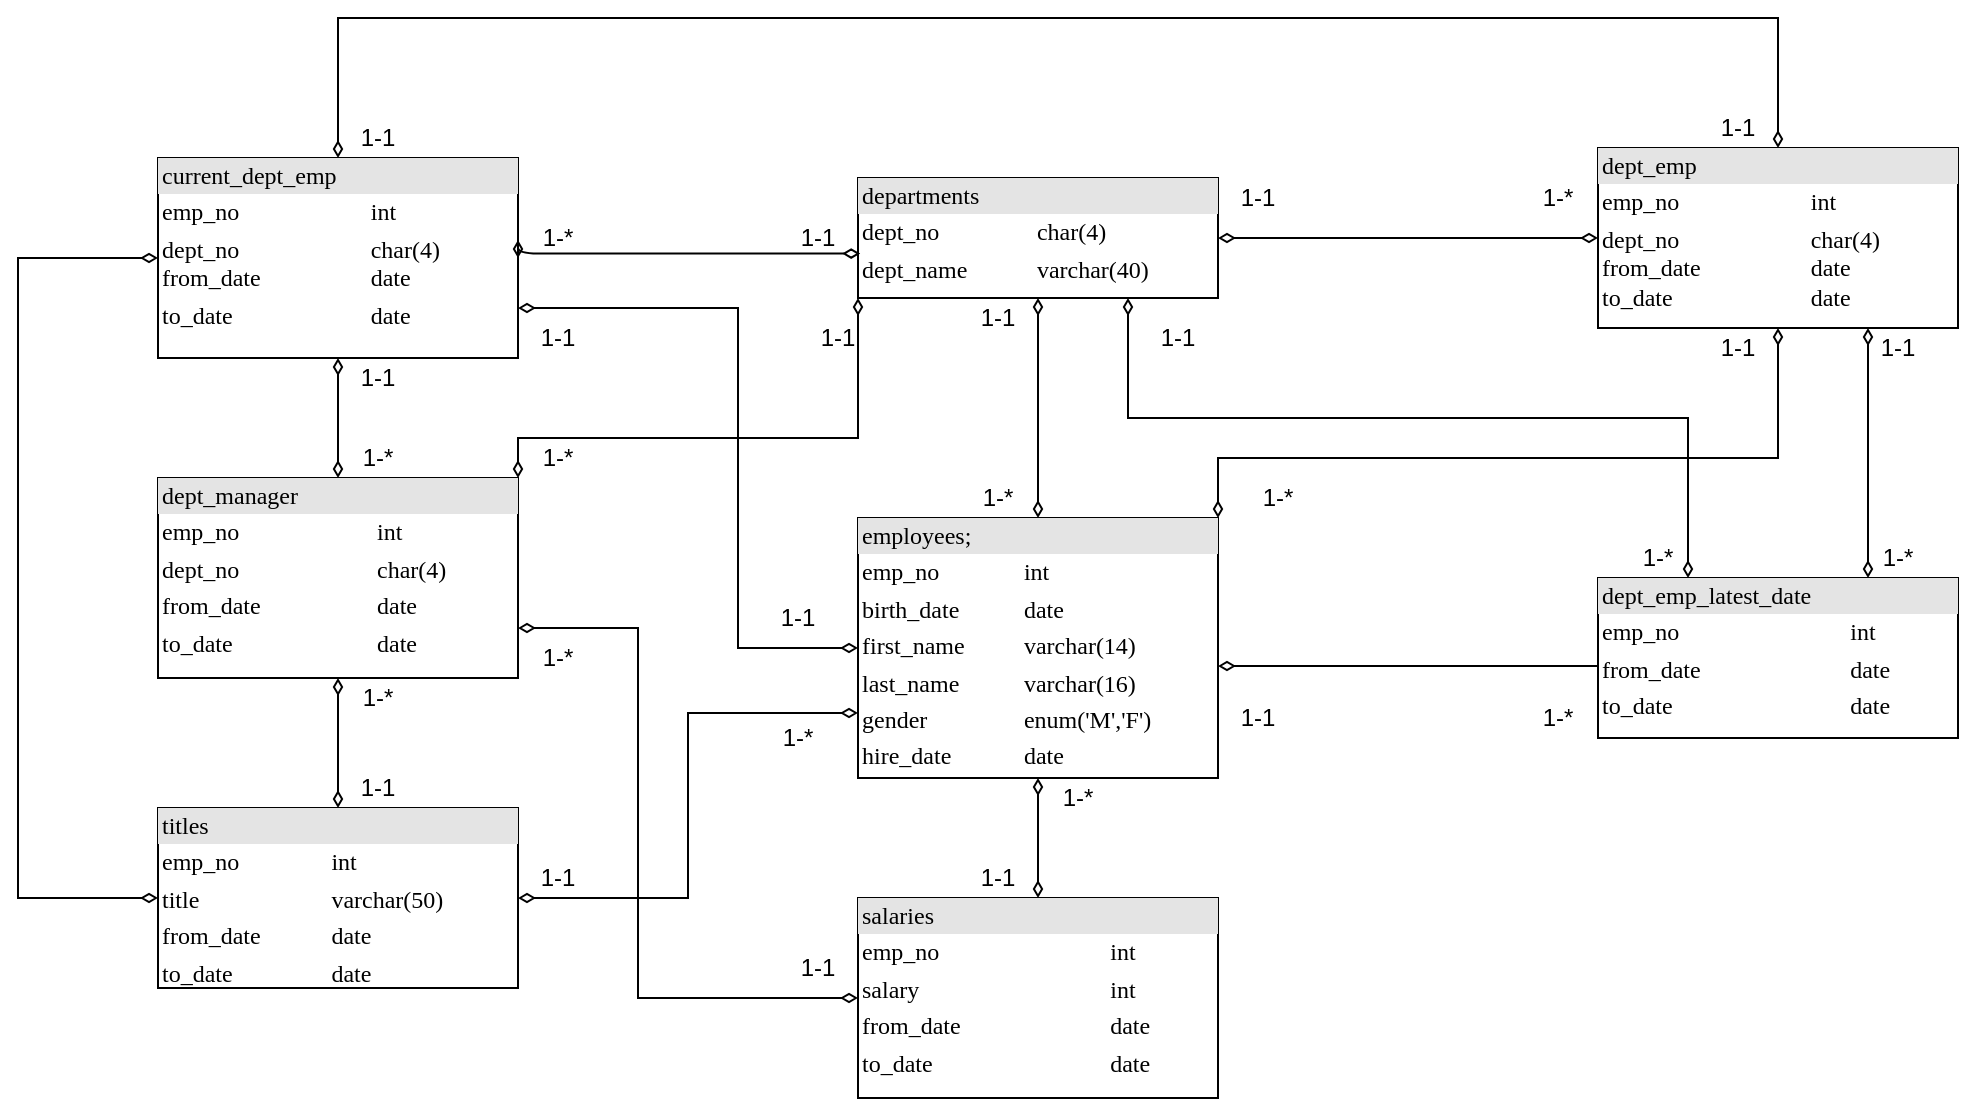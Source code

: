 <mxfile version="13.7.7" type="github">
  <diagram name="Page-1" id="2ca16b54-16f6-2749-3443-fa8db7711227">
    <mxGraphModel dx="872" dy="400" grid="1" gridSize="10" guides="1" tooltips="1" connect="1" arrows="1" fold="1" page="1" pageScale="1" pageWidth="1100" pageHeight="850" background="#ffffff" math="0" shadow="0">
      <root>
        <mxCell id="0" />
        <mxCell id="1" parent="0" />
        <mxCell id="2ed32ef02a7f4228-1" value="&lt;div style=&quot;box-sizing: border-box ; width: 100% ; background: #e4e4e4 ; padding: 2px&quot;&gt;current_dept_emp&lt;/div&gt;&lt;table style=&quot;width: 100% ; font-size: 1em&quot; cellspacing=&quot;0&quot; cellpadding=&quot;2&quot;&gt;&lt;tbody&gt;&lt;tr&gt;&lt;td&gt;emp_no&lt;br&gt;&lt;/td&gt;&lt;td&gt;int&lt;/td&gt;&lt;/tr&gt;&lt;tr&gt;&lt;td&gt;dept_no&lt;br&gt;from_date&lt;br&gt;&lt;/td&gt;&lt;td&gt;char(4)&lt;br&gt;date&lt;br&gt;&lt;/td&gt;&lt;/tr&gt;&lt;tr&gt;&lt;td&gt;to_date&lt;br&gt;&lt;/td&gt;&lt;td&gt;date&lt;/td&gt;&lt;/tr&gt;&lt;/tbody&gt;&lt;/table&gt;" style="verticalAlign=top;align=left;overflow=fill;html=1;rounded=0;shadow=0;comic=0;labelBackgroundColor=none;strokeWidth=1;fontFamily=Verdana;fontSize=12" parent="1" vertex="1">
          <mxGeometry x="110" y="100" width="180" height="100" as="geometry" />
        </mxCell>
        <mxCell id="2ed32ef02a7f4228-18" style="edgeStyle=orthogonalEdgeStyle;html=1;entryX=0.5;entryY=0;labelBackgroundColor=none;startArrow=diamondThin;endArrow=diamondThin;fontFamily=Verdana;fontSize=12;align=left;endFill=0;startFill=0;" parent="1" source="2ed32ef02a7f4228-2" target="2ed32ef02a7f4228-8" edge="1">
          <mxGeometry relative="1" as="geometry" />
        </mxCell>
        <mxCell id="2ed32ef02a7f4228-19" style="edgeStyle=orthogonalEdgeStyle;html=1;labelBackgroundColor=none;startArrow=diamondThin;endArrow=diamondThin;fontFamily=Verdana;fontSize=12;align=left;entryX=0.5;entryY=1;entryDx=0;entryDy=0;endFill=0;startFill=0;" parent="1" target="2ed32ef02a7f4228-10" edge="1">
          <mxGeometry relative="1" as="geometry">
            <Array as="points">
              <mxPoint x="920" y="354" />
            </Array>
            <mxPoint x="640" y="354" as="sourcePoint" />
          </mxGeometry>
        </mxCell>
        <mxCell id="2ed32ef02a7f4228-20" style="edgeStyle=orthogonalEdgeStyle;html=1;labelBackgroundColor=none;startArrow=diamondThin;endArrow=diamondThin;fontFamily=Verdana;fontSize=12;align=left;rounded=0;endFill=0;startFill=0;" parent="1" source="2ed32ef02a7f4228-2" target="2ed32ef02a7f4228-11" edge="1">
          <mxGeometry relative="1" as="geometry" />
        </mxCell>
        <mxCell id="2ed32ef02a7f4228-2" value="&lt;div style=&quot;box-sizing: border-box ; width: 100% ; background: #e4e4e4 ; padding: 2px&quot;&gt;departments&lt;/div&gt;&lt;table style=&quot;width: 100% ; font-size: 1em&quot; cellspacing=&quot;0&quot; cellpadding=&quot;2&quot;&gt;&lt;tbody&gt;&lt;tr&gt;&lt;td&gt;dept_no&lt;/td&gt;&lt;td&gt;char(4)&lt;/td&gt;&lt;/tr&gt;&lt;tr&gt;&lt;td&gt;dept_name&lt;/td&gt;&lt;td&gt;varchar(40)&lt;/td&gt;&lt;/tr&gt;&lt;tr&gt;&lt;td&gt;&lt;br&gt;&lt;/td&gt;&lt;td&gt;&lt;br&gt;&lt;/td&gt;&lt;/tr&gt;&lt;tr&gt;&lt;td&gt;&lt;br&gt;&lt;/td&gt;&lt;td&gt;&lt;br&gt;&lt;/td&gt;&lt;/tr&gt;&lt;tr&gt;&lt;td&gt;&lt;br&gt;&lt;/td&gt;&lt;td&gt;&lt;br&gt;&lt;/td&gt;&lt;/tr&gt;&lt;tr&gt;&lt;td&gt;&lt;br&gt;&lt;/td&gt;&lt;td&gt;&lt;br&gt;&lt;/td&gt;&lt;/tr&gt;&lt;/tbody&gt;&lt;/table&gt;" style="verticalAlign=top;align=left;overflow=fill;html=1;rounded=0;shadow=0;comic=0;labelBackgroundColor=none;strokeWidth=1;fontFamily=Verdana;fontSize=12" parent="1" vertex="1">
          <mxGeometry x="460" y="110" width="180" height="60" as="geometry" />
        </mxCell>
        <mxCell id="2ed32ef02a7f4228-22" style="edgeStyle=orthogonalEdgeStyle;html=1;exitX=0;exitY=0.75;entryX=1;entryY=0.5;labelBackgroundColor=none;startArrow=diamondThin;endArrow=diamondThin;fontFamily=Verdana;fontSize=12;align=left;jumpSize=0;rounded=0;endFill=0;startFill=0;" parent="1" source="2ed32ef02a7f4228-8" target="2ed32ef02a7f4228-3" edge="1">
          <mxGeometry relative="1" as="geometry" />
        </mxCell>
        <mxCell id="2ed32ef02a7f4228-3" value="&lt;div style=&quot;box-sizing: border-box ; width: 100% ; background: #e4e4e4 ; padding: 2px&quot;&gt;titles&lt;/div&gt;&lt;table style=&quot;width: 100% ; font-size: 1em&quot; cellspacing=&quot;0&quot; cellpadding=&quot;2&quot;&gt;&lt;tbody&gt;&lt;tr&gt;&lt;td&gt;emp_no&lt;/td&gt;&lt;td&gt;int&lt;/td&gt;&lt;/tr&gt;&lt;tr&gt;&lt;td&gt;title&lt;/td&gt;&lt;td&gt;varchar(50)&lt;/td&gt;&lt;/tr&gt;&lt;tr&gt;&lt;td&gt;from_date&lt;/td&gt;&lt;td&gt;date&lt;/td&gt;&lt;/tr&gt;&lt;tr&gt;&lt;td&gt;to_date&lt;/td&gt;&lt;td&gt;date&lt;br&gt;&lt;/td&gt;&lt;/tr&gt;&lt;/tbody&gt;&lt;/table&gt;" style="verticalAlign=top;align=left;overflow=fill;html=1;rounded=0;shadow=0;comic=0;labelBackgroundColor=none;strokeWidth=1;fontFamily=Verdana;fontSize=12" parent="1" vertex="1">
          <mxGeometry x="110" y="425" width="180" height="90" as="geometry" />
        </mxCell>
        <mxCell id="2ed32ef02a7f4228-15" style="edgeStyle=orthogonalEdgeStyle;html=1;entryX=0.5;entryY=0;labelBackgroundColor=none;startArrow=diamondThin;endArrow=diamondThin;fontFamily=Verdana;fontSize=12;align=left;entryDx=0;entryDy=0;endFill=0;startFill=0;exitX=0.5;exitY=1;exitDx=0;exitDy=0;" parent="1" source="2ed32ef02a7f4228-5" target="2ed32ef02a7f4228-3" edge="1">
          <mxGeometry relative="1" as="geometry">
            <mxPoint x="190" y="410" as="targetPoint" />
            <Array as="points">
              <mxPoint x="200" y="425" />
            </Array>
          </mxGeometry>
        </mxCell>
        <mxCell id="2ed32ef02a7f4228-5" value="&lt;div style=&quot;box-sizing: border-box ; width: 100% ; background: #e4e4e4 ; padding: 2px&quot;&gt;dept_manager&lt;/div&gt;&lt;table style=&quot;width: 100% ; font-size: 1em&quot; cellspacing=&quot;0&quot; cellpadding=&quot;2&quot;&gt;&lt;tbody&gt;&lt;tr&gt;&lt;td&gt;emp_no&lt;/td&gt;&lt;td&gt;&lt;br&gt;&lt;/td&gt;&lt;td&gt;int&lt;/td&gt;&lt;/tr&gt;&lt;tr&gt;&lt;td&gt;dept_no&lt;/td&gt;&lt;td&gt;&lt;br&gt;&lt;/td&gt;&lt;td&gt;char(4)&lt;/td&gt;&lt;/tr&gt;&lt;tr&gt;&lt;td&gt;from_date&lt;br&gt;&lt;/td&gt;&lt;td&gt;&lt;br&gt;&lt;/td&gt;&lt;td&gt;date &lt;br&gt;&lt;/td&gt;&lt;/tr&gt;&lt;tr&gt;&lt;td&gt;to_date&lt;br&gt;&lt;/td&gt;&lt;td&gt;&lt;br&gt;&lt;/td&gt;&lt;td&gt;date&lt;br&gt;&lt;/td&gt;&lt;/tr&gt;&lt;tr&gt;&lt;td&gt;&lt;br&gt;&lt;/td&gt;&lt;td&gt;&lt;br&gt;&lt;/td&gt;&lt;td&gt;&lt;br&gt;&lt;/td&gt;&lt;/tr&gt;&lt;/tbody&gt;&lt;/table&gt;" style="verticalAlign=top;align=left;overflow=fill;html=1;rounded=0;shadow=0;comic=0;labelBackgroundColor=none;strokeWidth=1;fontFamily=Verdana;fontSize=12" parent="1" vertex="1">
          <mxGeometry x="110" y="260" width="180" height="100" as="geometry" />
        </mxCell>
        <mxCell id="2ed32ef02a7f4228-7" value="&lt;div style=&quot;box-sizing: border-box ; width: 100% ; background: #e4e4e4 ; padding: 2px&quot;&gt;salaries&lt;/div&gt;&lt;table style=&quot;width: 100% ; font-size: 1em&quot; cellspacing=&quot;0&quot; cellpadding=&quot;2&quot;&gt;&lt;tbody&gt;&lt;tr&gt;&lt;td&gt;emp_no&lt;/td&gt;&lt;td&gt;int&lt;/td&gt;&lt;/tr&gt;&lt;tr&gt;&lt;td&gt;salary&lt;/td&gt;&lt;td&gt;int&lt;/td&gt;&lt;/tr&gt;&lt;tr&gt;&lt;td&gt;from_date&lt;/td&gt;&lt;td&gt;date&lt;/td&gt;&lt;/tr&gt;&lt;tr&gt;&lt;td&gt;to_date&lt;/td&gt;&lt;td&gt;date&lt;br&gt;&lt;/td&gt;&lt;/tr&gt;&lt;tr&gt;&lt;td&gt;&lt;br&gt;&lt;/td&gt;&lt;td&gt;&lt;br&gt;&lt;/td&gt;&lt;/tr&gt;&lt;/tbody&gt;&lt;/table&gt;" style="verticalAlign=top;align=left;overflow=fill;html=1;rounded=0;shadow=0;comic=0;labelBackgroundColor=none;strokeWidth=1;fontFamily=Verdana;fontSize=12" parent="1" vertex="1">
          <mxGeometry x="460" y="470" width="180" height="100" as="geometry" />
        </mxCell>
        <mxCell id="2ed32ef02a7f4228-17" style="edgeStyle=orthogonalEdgeStyle;html=1;entryX=0.5;entryY=0;labelBackgroundColor=none;startArrow=diamondThin;endArrow=diamondThin;fontFamily=Verdana;fontSize=12;align=left;endFill=0;startFill=0;" parent="1" source="2ed32ef02a7f4228-8" target="2ed32ef02a7f4228-7" edge="1">
          <mxGeometry relative="1" as="geometry" />
        </mxCell>
        <mxCell id="2ed32ef02a7f4228-8" value="&lt;div style=&quot;box-sizing: border-box ; width: 100% ; background: #e4e4e4 ; padding: 2px&quot;&gt;employees;&lt;/div&gt;&lt;table style=&quot;width: 100% ; font-size: 1em&quot; cellspacing=&quot;0&quot; cellpadding=&quot;2&quot;&gt;&lt;tbody&gt;&lt;tr&gt;&lt;td&gt;emp_no&lt;/td&gt;&lt;td&gt;int&lt;/td&gt;&lt;/tr&gt;&lt;tr&gt;&lt;td&gt;birth_date&lt;/td&gt;&lt;td&gt;date&lt;/td&gt;&lt;/tr&gt;&lt;tr&gt;&lt;td&gt;first_name&lt;br&gt;&lt;/td&gt;&lt;td&gt;varchar(14)&lt;/td&gt;&lt;/tr&gt;&lt;tr&gt;&lt;td&gt;last_name&lt;br&gt;&lt;/td&gt;&lt;td&gt;varchar(16)&lt;br&gt;&lt;/td&gt;&lt;/tr&gt;&lt;tr&gt;&lt;td&gt;gender&lt;br&gt;&lt;/td&gt;&lt;td&gt;enum(&#39;M&#39;,&#39;F&#39;)&lt;br&gt;&lt;/td&gt;&lt;/tr&gt;&lt;tr&gt;&lt;td&gt;hire_date&lt;br&gt;&lt;/td&gt;&lt;td&gt;date&lt;br&gt;&lt;/td&gt;&lt;/tr&gt;&lt;tr&gt;&lt;td&gt;&lt;br&gt;&lt;/td&gt;&lt;td&gt;&lt;br&gt;&lt;/td&gt;&lt;/tr&gt;&lt;tr&gt;&lt;td&gt;&lt;br&gt;&lt;/td&gt;&lt;td&gt;&lt;br&gt;&lt;/td&gt;&lt;/tr&gt;&lt;tr&gt;&lt;td&gt;&lt;br&gt;&lt;/td&gt;&lt;td&gt;&lt;br&gt;&lt;/td&gt;&lt;/tr&gt;&lt;tr&gt;&lt;td&gt;&lt;br&gt;&lt;/td&gt;&lt;td&gt;&lt;br&gt;&lt;/td&gt;&lt;/tr&gt;&lt;tr&gt;&lt;td&gt;&lt;br&gt;&lt;/td&gt;&lt;td&gt;&lt;br&gt;&lt;/td&gt;&lt;/tr&gt;&lt;tr&gt;&lt;td&gt;&lt;br&gt;&lt;/td&gt;&lt;td&gt;&lt;br&gt;&lt;/td&gt;&lt;/tr&gt;&lt;tr&gt;&lt;td&gt;&lt;br&gt;&lt;/td&gt;&lt;td&gt;&lt;br&gt;&lt;/td&gt;&lt;/tr&gt;&lt;tr&gt;&lt;td&gt;&lt;br&gt;&lt;/td&gt;&lt;td&gt;&lt;br&gt;&lt;/td&gt;&lt;/tr&gt;&lt;tr&gt;&lt;td&gt;&lt;br&gt;&lt;/td&gt;&lt;td&gt;&lt;br&gt;&lt;/td&gt;&lt;/tr&gt;&lt;tr&gt;&lt;td&gt;&lt;br&gt;&lt;/td&gt;&lt;td&gt;&lt;br&gt;&lt;/td&gt;&lt;/tr&gt;&lt;tr&gt;&lt;td&gt;&lt;br&gt;&lt;/td&gt;&lt;td&gt;&lt;br&gt;&lt;/td&gt;&lt;/tr&gt;&lt;/tbody&gt;&lt;/table&gt;" style="verticalAlign=top;align=left;overflow=fill;html=1;rounded=0;shadow=0;comic=0;labelBackgroundColor=none;strokeWidth=1;fontFamily=Verdana;fontSize=12" parent="1" vertex="1">
          <mxGeometry x="460" y="280" width="180" height="130" as="geometry" />
        </mxCell>
        <mxCell id="2ed32ef02a7f4228-10" value="&lt;div style=&quot;box-sizing: border-box ; width: 100% ; background: #e4e4e4 ; padding: 2px&quot;&gt;dept_emp_latest_date&lt;/div&gt;&lt;table style=&quot;width: 100% ; font-size: 1em&quot; cellspacing=&quot;0&quot; cellpadding=&quot;2&quot;&gt;&lt;tbody&gt;&lt;tr&gt;&lt;td&gt;emp_no&lt;/td&gt;&lt;td&gt;int&lt;/td&gt;&lt;/tr&gt;&lt;tr&gt;&lt;td&gt;from_date&lt;/td&gt;&lt;td&gt;date&lt;/td&gt;&lt;/tr&gt;&lt;tr&gt;&lt;td&gt;to_date&lt;/td&gt;&lt;td&gt;date&lt;/td&gt;&lt;/tr&gt;&lt;tr&gt;&lt;td&gt;&lt;br&gt;&lt;/td&gt;&lt;td&gt;&lt;br&gt;&lt;/td&gt;&lt;/tr&gt;&lt;tr&gt;&lt;td&gt;&lt;br&gt;&lt;/td&gt;&lt;td&gt;&lt;br&gt;&lt;/td&gt;&lt;/tr&gt;&lt;tr&gt;&lt;td&gt;&lt;br&gt;&lt;/td&gt;&lt;td&gt;&lt;br&gt;&lt;/td&gt;&lt;/tr&gt;&lt;tr&gt;&lt;td&gt;&lt;br&gt;&lt;/td&gt;&lt;td&gt;&lt;br&gt;&lt;/td&gt;&lt;/tr&gt;&lt;tr&gt;&lt;td&gt;&lt;br&gt;&lt;/td&gt;&lt;td&gt;&lt;br&gt;&lt;/td&gt;&lt;/tr&gt;&lt;tr&gt;&lt;td&gt;&lt;br&gt;&lt;/td&gt;&lt;td&gt;&lt;br&gt;&lt;/td&gt;&lt;/tr&gt;&lt;tr&gt;&lt;td&gt;&lt;br&gt;&lt;/td&gt;&lt;td&gt;&lt;br&gt;&lt;/td&gt;&lt;/tr&gt;&lt;tr&gt;&lt;td&gt;&lt;br&gt;&lt;/td&gt;&lt;td&gt;&lt;br&gt;&lt;/td&gt;&lt;/tr&gt;&lt;tr&gt;&lt;td&gt;&lt;br&gt;&lt;/td&gt;&lt;td&gt;&lt;br&gt;&lt;/td&gt;&lt;/tr&gt;&lt;/tbody&gt;&lt;/table&gt;" style="verticalAlign=top;align=left;overflow=fill;html=1;rounded=0;shadow=0;comic=0;labelBackgroundColor=none;strokeWidth=1;fontFamily=Verdana;fontSize=12" parent="1" vertex="1">
          <mxGeometry x="830" y="310" width="180" height="80" as="geometry" />
        </mxCell>
        <mxCell id="2ed32ef02a7f4228-11" value="&lt;div style=&quot;box-sizing: border-box ; width: 100% ; background: #e4e4e4 ; padding: 2px&quot;&gt;dept_emp&lt;/div&gt;&lt;table style=&quot;width: 100% ; font-size: 1em&quot; cellspacing=&quot;0&quot; cellpadding=&quot;2&quot;&gt;&lt;tbody&gt;&lt;tr&gt;&lt;td&gt;emp_no&lt;/td&gt;&lt;td&gt;int&lt;/td&gt;&lt;/tr&gt;&lt;tr&gt;&lt;td&gt;dept_no&lt;br&gt;from_date&lt;br&gt;to_date&lt;br&gt;&lt;/td&gt;&lt;td&gt;char(4)&lt;br&gt;date&lt;br&gt;date&lt;br&gt;&lt;/td&gt;&lt;/tr&gt;&lt;tr&gt;&lt;td&gt;&lt;br&gt;&lt;/td&gt;&lt;td&gt;&lt;br&gt;&lt;/td&gt;&lt;/tr&gt;&lt;/tbody&gt;&lt;/table&gt;" style="verticalAlign=top;align=left;overflow=fill;html=1;rounded=0;shadow=0;comic=0;labelBackgroundColor=none;strokeWidth=1;fontFamily=Verdana;fontSize=12" parent="1" vertex="1">
          <mxGeometry x="830" y="95" width="180" height="90" as="geometry" />
        </mxCell>
        <mxCell id="2ed32ef02a7f4228-13" value="" style="edgeStyle=orthogonalEdgeStyle;html=1;endArrow=diamondThin;startArrow=diamondThin;labelBackgroundColor=none;fontFamily=Verdana;fontSize=12;align=left;exitX=0.5;exitY=1;entryX=0.5;entryY=0;endFill=0;startFill=0;" parent="1" source="2ed32ef02a7f4228-1" target="2ed32ef02a7f4228-5" edge="1">
          <mxGeometry width="100" height="100" relative="1" as="geometry">
            <mxPoint x="350" y="370" as="sourcePoint" />
            <mxPoint x="450" y="270" as="targetPoint" />
          </mxGeometry>
        </mxCell>
        <mxCell id="_ZMXkxL66iyDhuLZVI2L-4" value="" style="endArrow=diamondThin;html=1;strokeWidth=1;entryX=0.5;entryY=1;entryDx=0;entryDy=0;exitX=1;exitY=0;exitDx=0;exitDy=0;endFill=0;startArrow=diamondThin;startFill=0;rounded=0;" parent="1" source="2ed32ef02a7f4228-8" target="2ed32ef02a7f4228-11" edge="1">
          <mxGeometry width="50" height="50" relative="1" as="geometry">
            <mxPoint x="500" y="350" as="sourcePoint" />
            <mxPoint x="550" y="300" as="targetPoint" />
            <Array as="points">
              <mxPoint x="640" y="250" />
              <mxPoint x="920" y="250" />
            </Array>
          </mxGeometry>
        </mxCell>
        <mxCell id="_ZMXkxL66iyDhuLZVI2L-5" value="" style="endArrow=diamondThin;html=1;strokeColor=#000000;strokeWidth=1;exitX=0;exitY=0.5;exitDx=0;exitDy=0;entryX=0;entryY=0.5;entryDx=0;entryDy=0;rounded=0;endFill=0;startArrow=diamondThin;startFill=0;" parent="1" source="2ed32ef02a7f4228-3" target="2ed32ef02a7f4228-1" edge="1">
          <mxGeometry width="50" height="50" relative="1" as="geometry">
            <mxPoint x="500" y="370" as="sourcePoint" />
            <mxPoint x="550" y="320" as="targetPoint" />
            <Array as="points">
              <mxPoint x="40" y="470" />
              <mxPoint x="40" y="150" />
            </Array>
          </mxGeometry>
        </mxCell>
        <mxCell id="_ZMXkxL66iyDhuLZVI2L-6" value="" style="endArrow=diamondThin;html=1;strokeColor=#000000;strokeWidth=1;exitX=0;exitY=0.5;exitDx=0;exitDy=0;entryX=1;entryY=0.75;entryDx=0;entryDy=0;rounded=0;endFill=0;startArrow=diamondThin;startFill=0;" parent="1" source="2ed32ef02a7f4228-8" target="2ed32ef02a7f4228-1" edge="1">
          <mxGeometry width="50" height="50" relative="1" as="geometry">
            <mxPoint x="120" y="480" as="sourcePoint" />
            <mxPoint x="120" y="160.0" as="targetPoint" />
            <Array as="points">
              <mxPoint x="400" y="345" />
              <mxPoint x="400" y="240" />
              <mxPoint x="400" y="175" />
            </Array>
          </mxGeometry>
        </mxCell>
        <mxCell id="_ZMXkxL66iyDhuLZVI2L-7" value="" style="edgeStyle=orthogonalEdgeStyle;html=1;endArrow=diamondThin;startArrow=diamondThin;labelBackgroundColor=none;fontFamily=Verdana;fontSize=12;align=left;exitX=1;exitY=0.5;entryX=0.006;entryY=0.63;endFill=0;startFill=0;exitDx=0;exitDy=0;entryDx=0;entryDy=0;entryPerimeter=0;" parent="1" source="2ed32ef02a7f4228-1" target="2ed32ef02a7f4228-2" edge="1">
          <mxGeometry width="100" height="100" relative="1" as="geometry">
            <mxPoint x="210" y="210.0" as="sourcePoint" />
            <mxPoint x="210" y="270" as="targetPoint" />
            <Array as="points">
              <mxPoint x="290" y="148" />
            </Array>
          </mxGeometry>
        </mxCell>
        <mxCell id="_ZMXkxL66iyDhuLZVI2L-8" style="edgeStyle=orthogonalEdgeStyle;html=1;entryX=0.75;entryY=0;labelBackgroundColor=none;startArrow=diamondThin;endArrow=diamondThin;fontFamily=Verdana;fontSize=12;align=left;endFill=0;startFill=0;exitX=0.75;exitY=1;exitDx=0;exitDy=0;entryDx=0;entryDy=0;rounded=0;" parent="1" source="2ed32ef02a7f4228-11" target="2ed32ef02a7f4228-10" edge="1">
          <mxGeometry relative="1" as="geometry">
            <mxPoint x="560" y="180.0" as="sourcePoint" />
            <mxPoint x="560" y="290" as="targetPoint" />
            <Array as="points">
              <mxPoint x="965" y="250" />
              <mxPoint x="965" y="250" />
            </Array>
          </mxGeometry>
        </mxCell>
        <mxCell id="_ZMXkxL66iyDhuLZVI2L-9" style="edgeStyle=orthogonalEdgeStyle;html=1;labelBackgroundColor=none;startArrow=diamondThin;endArrow=diamondThin;fontFamily=Verdana;fontSize=12;align=left;rounded=0;endFill=0;startFill=0;exitX=0.5;exitY=0;exitDx=0;exitDy=0;entryX=0.5;entryY=0;entryDx=0;entryDy=0;" parent="1" source="2ed32ef02a7f4228-1" target="2ed32ef02a7f4228-11" edge="1">
          <mxGeometry relative="1" as="geometry">
            <mxPoint x="650" y="150.0" as="sourcePoint" />
            <mxPoint x="840" y="150.0" as="targetPoint" />
            <Array as="points">
              <mxPoint x="200" y="30" />
              <mxPoint x="920" y="30" />
            </Array>
          </mxGeometry>
        </mxCell>
        <mxCell id="_ZMXkxL66iyDhuLZVI2L-10" style="edgeStyle=orthogonalEdgeStyle;html=1;exitX=0;exitY=0.5;entryX=1;entryY=0.75;labelBackgroundColor=none;startArrow=diamondThin;endArrow=diamondThin;fontFamily=Verdana;fontSize=12;align=left;jumpSize=0;rounded=0;endFill=0;startFill=0;exitDx=0;exitDy=0;entryDx=0;entryDy=0;" parent="1" source="2ed32ef02a7f4228-7" target="2ed32ef02a7f4228-5" edge="1">
          <mxGeometry relative="1" as="geometry">
            <mxPoint x="470" y="387.5" as="sourcePoint" />
            <mxPoint x="300" y="480" as="targetPoint" />
            <Array as="points">
              <mxPoint x="350" y="520" />
              <mxPoint x="350" y="335" />
            </Array>
          </mxGeometry>
        </mxCell>
        <mxCell id="_ZMXkxL66iyDhuLZVI2L-11" value="1-1" style="text;html=1;strokeColor=none;fillColor=none;align=center;verticalAlign=middle;whiteSpace=wrap;rounded=0;" parent="1" vertex="1">
          <mxGeometry x="290" y="180" width="40" height="20" as="geometry" />
        </mxCell>
        <mxCell id="_ZMXkxL66iyDhuLZVI2L-12" value="1-1" style="text;html=1;strokeColor=none;fillColor=none;align=center;verticalAlign=middle;whiteSpace=wrap;rounded=0;" parent="1" vertex="1">
          <mxGeometry x="410" y="320" width="40" height="20" as="geometry" />
        </mxCell>
        <mxCell id="_ZMXkxL66iyDhuLZVI2L-13" value="1-1" style="text;html=1;strokeColor=none;fillColor=none;align=center;verticalAlign=middle;whiteSpace=wrap;rounded=0;" parent="1" vertex="1">
          <mxGeometry x="200" y="80" width="40" height="20" as="geometry" />
        </mxCell>
        <mxCell id="_ZMXkxL66iyDhuLZVI2L-14" value="1-1" style="text;html=1;strokeColor=none;fillColor=none;align=center;verticalAlign=middle;whiteSpace=wrap;rounded=0;" parent="1" vertex="1">
          <mxGeometry x="880" y="75" width="40" height="20" as="geometry" />
        </mxCell>
        <mxCell id="_ZMXkxL66iyDhuLZVI2L-15" value="1-1" style="text;html=1;strokeColor=none;fillColor=none;align=center;verticalAlign=middle;whiteSpace=wrap;rounded=0;" parent="1" vertex="1">
          <mxGeometry x="960" y="185" width="40" height="20" as="geometry" />
        </mxCell>
        <mxCell id="_ZMXkxL66iyDhuLZVI2L-16" value="1-*" style="text;html=1;strokeColor=none;fillColor=none;align=center;verticalAlign=middle;whiteSpace=wrap;rounded=0;" parent="1" vertex="1">
          <mxGeometry x="960" y="290" width="40" height="20" as="geometry" />
        </mxCell>
        <mxCell id="_ZMXkxL66iyDhuLZVI2L-17" value="" style="endArrow=diamondThin;html=1;strokeWidth=1;entryX=0.25;entryY=0;entryDx=0;entryDy=0;exitX=0.75;exitY=1;exitDx=0;exitDy=0;endFill=0;startArrow=diamondThin;startFill=0;rounded=0;" parent="1" source="2ed32ef02a7f4228-2" target="2ed32ef02a7f4228-10" edge="1">
          <mxGeometry width="50" height="50" relative="1" as="geometry">
            <mxPoint x="650" y="290" as="sourcePoint" />
            <mxPoint x="930" y="195.0" as="targetPoint" />
            <Array as="points">
              <mxPoint x="595" y="230" />
              <mxPoint x="875" y="230" />
            </Array>
          </mxGeometry>
        </mxCell>
        <mxCell id="_ZMXkxL66iyDhuLZVI2L-18" value="1-*" style="text;html=1;strokeColor=none;fillColor=none;align=center;verticalAlign=middle;whiteSpace=wrap;rounded=0;" parent="1" vertex="1">
          <mxGeometry x="290" y="130" width="40" height="20" as="geometry" />
        </mxCell>
        <mxCell id="_ZMXkxL66iyDhuLZVI2L-19" value="1-1" style="text;html=1;strokeColor=none;fillColor=none;align=center;verticalAlign=middle;whiteSpace=wrap;rounded=0;" parent="1" vertex="1">
          <mxGeometry x="420" y="130" width="40" height="20" as="geometry" />
        </mxCell>
        <mxCell id="_ZMXkxL66iyDhuLZVI2L-20" value="1-*" style="text;html=1;strokeColor=none;fillColor=none;align=center;verticalAlign=middle;whiteSpace=wrap;rounded=0;" parent="1" vertex="1">
          <mxGeometry x="790" y="110" width="40" height="20" as="geometry" />
        </mxCell>
        <mxCell id="_ZMXkxL66iyDhuLZVI2L-21" value="1-1" style="text;html=1;strokeColor=none;fillColor=none;align=center;verticalAlign=middle;whiteSpace=wrap;rounded=0;" parent="1" vertex="1">
          <mxGeometry x="640" y="110" width="40" height="20" as="geometry" />
        </mxCell>
        <mxCell id="_ZMXkxL66iyDhuLZVI2L-22" value="1-1" style="text;html=1;strokeColor=none;fillColor=none;align=center;verticalAlign=middle;whiteSpace=wrap;rounded=0;" parent="1" vertex="1">
          <mxGeometry x="510" y="170" width="40" height="20" as="geometry" />
        </mxCell>
        <mxCell id="_ZMXkxL66iyDhuLZVI2L-23" value="1-*" style="text;html=1;strokeColor=none;fillColor=none;align=center;verticalAlign=middle;whiteSpace=wrap;rounded=0;" parent="1" vertex="1">
          <mxGeometry x="510" y="260" width="40" height="20" as="geometry" />
        </mxCell>
        <mxCell id="_ZMXkxL66iyDhuLZVI2L-24" value="1-1" style="text;html=1;strokeColor=none;fillColor=none;align=center;verticalAlign=middle;whiteSpace=wrap;rounded=0;" parent="1" vertex="1">
          <mxGeometry x="510" y="450" width="40" height="20" as="geometry" />
        </mxCell>
        <mxCell id="_ZMXkxL66iyDhuLZVI2L-25" value="1-*" style="text;html=1;strokeColor=none;fillColor=none;align=center;verticalAlign=middle;whiteSpace=wrap;rounded=0;" parent="1" vertex="1">
          <mxGeometry x="550" y="410" width="40" height="20" as="geometry" />
        </mxCell>
        <mxCell id="_ZMXkxL66iyDhuLZVI2L-26" value="1-*" style="text;html=1;strokeColor=none;fillColor=none;align=center;verticalAlign=middle;whiteSpace=wrap;rounded=0;" parent="1" vertex="1">
          <mxGeometry x="790" y="370" width="40" height="20" as="geometry" />
        </mxCell>
        <mxCell id="_ZMXkxL66iyDhuLZVI2L-27" value="1-1" style="text;html=1;strokeColor=none;fillColor=none;align=center;verticalAlign=middle;whiteSpace=wrap;rounded=0;" parent="1" vertex="1">
          <mxGeometry x="640" y="370" width="40" height="20" as="geometry" />
        </mxCell>
        <mxCell id="_ZMXkxL66iyDhuLZVI2L-28" value="1-1" style="text;html=1;strokeColor=none;fillColor=none;align=center;verticalAlign=middle;whiteSpace=wrap;rounded=0;" parent="1" vertex="1">
          <mxGeometry x="880" y="185" width="40" height="20" as="geometry" />
        </mxCell>
        <mxCell id="_ZMXkxL66iyDhuLZVI2L-29" value="1-*" style="text;html=1;strokeColor=none;fillColor=none;align=center;verticalAlign=middle;whiteSpace=wrap;rounded=0;" parent="1" vertex="1">
          <mxGeometry x="650" y="260" width="40" height="20" as="geometry" />
        </mxCell>
        <mxCell id="_ZMXkxL66iyDhuLZVI2L-30" style="edgeStyle=orthogonalEdgeStyle;html=1;entryX=0;entryY=1;labelBackgroundColor=none;startArrow=diamondThin;endArrow=diamondThin;fontFamily=Verdana;fontSize=12;align=left;entryDx=0;entryDy=0;endFill=0;startFill=0;rounded=0;" parent="1" target="2ed32ef02a7f4228-2" edge="1">
          <mxGeometry relative="1" as="geometry">
            <mxPoint x="210" y="435" as="targetPoint" />
            <Array as="points">
              <mxPoint x="290" y="240" />
              <mxPoint x="460" y="240" />
            </Array>
            <mxPoint x="290" y="260" as="sourcePoint" />
          </mxGeometry>
        </mxCell>
        <mxCell id="_ZMXkxL66iyDhuLZVI2L-31" value="1-1" style="text;html=1;strokeColor=none;fillColor=none;align=center;verticalAlign=middle;whiteSpace=wrap;rounded=0;" parent="1" vertex="1">
          <mxGeometry x="430" y="180" width="40" height="20" as="geometry" />
        </mxCell>
        <mxCell id="_ZMXkxL66iyDhuLZVI2L-32" value="1-*" style="text;html=1;strokeColor=none;fillColor=none;align=center;verticalAlign=middle;whiteSpace=wrap;rounded=0;" parent="1" vertex="1">
          <mxGeometry x="290" y="240" width="40" height="20" as="geometry" />
        </mxCell>
        <mxCell id="_ZMXkxL66iyDhuLZVI2L-33" value="1-1" style="text;html=1;strokeColor=none;fillColor=none;align=center;verticalAlign=middle;whiteSpace=wrap;rounded=0;" parent="1" vertex="1">
          <mxGeometry x="600" y="180" width="40" height="20" as="geometry" />
        </mxCell>
        <mxCell id="_ZMXkxL66iyDhuLZVI2L-34" value="1-*" style="text;html=1;strokeColor=none;fillColor=none;align=center;verticalAlign=middle;whiteSpace=wrap;rounded=0;" parent="1" vertex="1">
          <mxGeometry x="840" y="290" width="40" height="20" as="geometry" />
        </mxCell>
        <mxCell id="_ZMXkxL66iyDhuLZVI2L-35" value="1-1" style="text;html=1;strokeColor=none;fillColor=none;align=center;verticalAlign=middle;whiteSpace=wrap;rounded=0;" parent="1" vertex="1">
          <mxGeometry x="420" y="495" width="40" height="20" as="geometry" />
        </mxCell>
        <mxCell id="_ZMXkxL66iyDhuLZVI2L-36" value="1-*" style="text;html=1;strokeColor=none;fillColor=none;align=center;verticalAlign=middle;whiteSpace=wrap;rounded=0;" parent="1" vertex="1">
          <mxGeometry x="290" y="340" width="40" height="20" as="geometry" />
        </mxCell>
        <mxCell id="_ZMXkxL66iyDhuLZVI2L-37" value="1-1" style="text;html=1;strokeColor=none;fillColor=none;align=center;verticalAlign=middle;whiteSpace=wrap;rounded=0;" parent="1" vertex="1">
          <mxGeometry x="290" y="450" width="40" height="20" as="geometry" />
        </mxCell>
        <mxCell id="_ZMXkxL66iyDhuLZVI2L-38" value="1-*" style="text;html=1;strokeColor=none;fillColor=none;align=center;verticalAlign=middle;whiteSpace=wrap;rounded=0;" parent="1" vertex="1">
          <mxGeometry x="410" y="380" width="40" height="20" as="geometry" />
        </mxCell>
        <mxCell id="_ZMXkxL66iyDhuLZVI2L-39" value="1-1" style="text;html=1;strokeColor=none;fillColor=none;align=center;verticalAlign=middle;whiteSpace=wrap;rounded=0;" parent="1" vertex="1">
          <mxGeometry x="200" y="405" width="40" height="20" as="geometry" />
        </mxCell>
        <mxCell id="_ZMXkxL66iyDhuLZVI2L-40" value="1-*" style="text;html=1;strokeColor=none;fillColor=none;align=center;verticalAlign=middle;whiteSpace=wrap;rounded=0;" parent="1" vertex="1">
          <mxGeometry x="200" y="360" width="40" height="20" as="geometry" />
        </mxCell>
        <mxCell id="_ZMXkxL66iyDhuLZVI2L-41" value="1-1" style="text;html=1;strokeColor=none;fillColor=none;align=center;verticalAlign=middle;whiteSpace=wrap;rounded=0;" parent="1" vertex="1">
          <mxGeometry x="200" y="200" width="40" height="20" as="geometry" />
        </mxCell>
        <mxCell id="_ZMXkxL66iyDhuLZVI2L-42" value="1-*" style="text;html=1;strokeColor=none;fillColor=none;align=center;verticalAlign=middle;whiteSpace=wrap;rounded=0;" parent="1" vertex="1">
          <mxGeometry x="200" y="240" width="40" height="20" as="geometry" />
        </mxCell>
      </root>
    </mxGraphModel>
  </diagram>
</mxfile>

